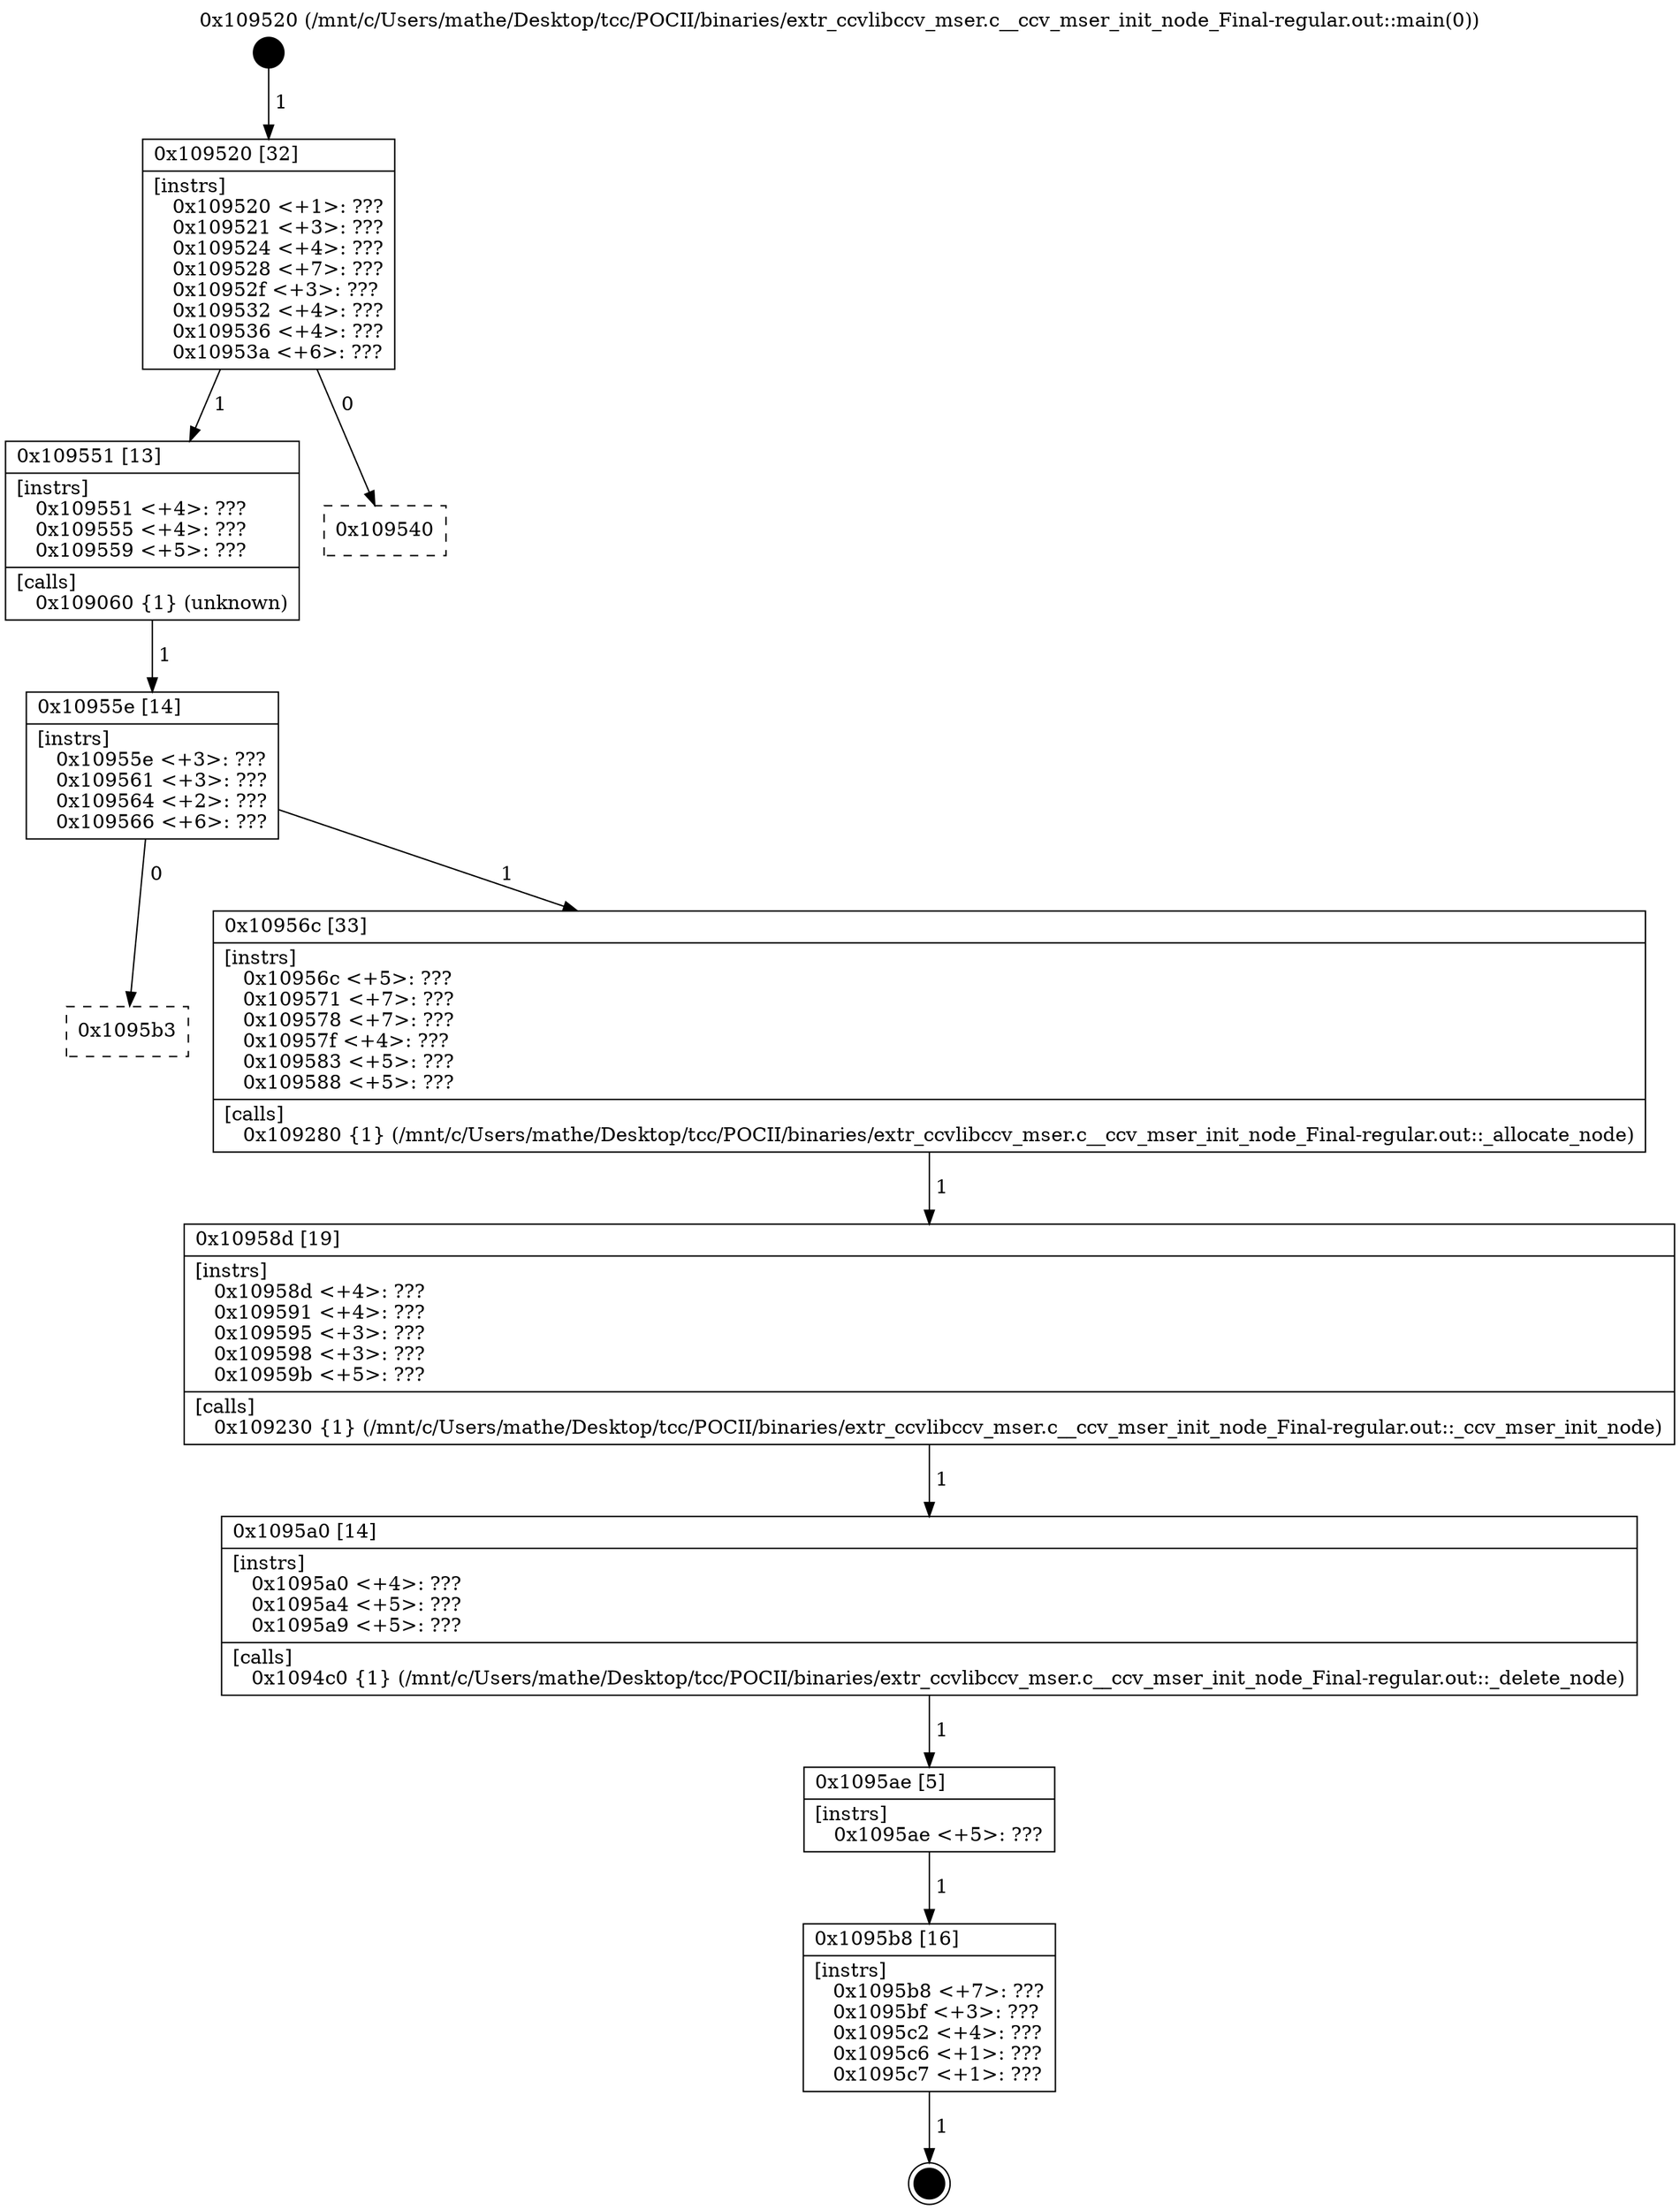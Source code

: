 digraph "0x109520" {
  label = "0x109520 (/mnt/c/Users/mathe/Desktop/tcc/POCII/binaries/extr_ccvlibccv_mser.c__ccv_mser_init_node_Final-regular.out::main(0))"
  labelloc = "t"
  node[shape=record]

  Entry [label="",width=0.3,height=0.3,shape=circle,fillcolor=black,style=filled]
  "0x109520" [label="{
     0x109520 [32]\l
     | [instrs]\l
     &nbsp;&nbsp;0x109520 \<+1\>: ???\l
     &nbsp;&nbsp;0x109521 \<+3\>: ???\l
     &nbsp;&nbsp;0x109524 \<+4\>: ???\l
     &nbsp;&nbsp;0x109528 \<+7\>: ???\l
     &nbsp;&nbsp;0x10952f \<+3\>: ???\l
     &nbsp;&nbsp;0x109532 \<+4\>: ???\l
     &nbsp;&nbsp;0x109536 \<+4\>: ???\l
     &nbsp;&nbsp;0x10953a \<+6\>: ???\l
  }"]
  "0x109551" [label="{
     0x109551 [13]\l
     | [instrs]\l
     &nbsp;&nbsp;0x109551 \<+4\>: ???\l
     &nbsp;&nbsp;0x109555 \<+4\>: ???\l
     &nbsp;&nbsp;0x109559 \<+5\>: ???\l
     | [calls]\l
     &nbsp;&nbsp;0x109060 \{1\} (unknown)\l
  }"]
  "0x109540" [label="{
     0x109540\l
  }", style=dashed]
  "0x10955e" [label="{
     0x10955e [14]\l
     | [instrs]\l
     &nbsp;&nbsp;0x10955e \<+3\>: ???\l
     &nbsp;&nbsp;0x109561 \<+3\>: ???\l
     &nbsp;&nbsp;0x109564 \<+2\>: ???\l
     &nbsp;&nbsp;0x109566 \<+6\>: ???\l
  }"]
  "0x1095b3" [label="{
     0x1095b3\l
  }", style=dashed]
  "0x10956c" [label="{
     0x10956c [33]\l
     | [instrs]\l
     &nbsp;&nbsp;0x10956c \<+5\>: ???\l
     &nbsp;&nbsp;0x109571 \<+7\>: ???\l
     &nbsp;&nbsp;0x109578 \<+7\>: ???\l
     &nbsp;&nbsp;0x10957f \<+4\>: ???\l
     &nbsp;&nbsp;0x109583 \<+5\>: ???\l
     &nbsp;&nbsp;0x109588 \<+5\>: ???\l
     | [calls]\l
     &nbsp;&nbsp;0x109280 \{1\} (/mnt/c/Users/mathe/Desktop/tcc/POCII/binaries/extr_ccvlibccv_mser.c__ccv_mser_init_node_Final-regular.out::_allocate_node)\l
  }"]
  Exit [label="",width=0.3,height=0.3,shape=circle,fillcolor=black,style=filled,peripheries=2]
  "0x10958d" [label="{
     0x10958d [19]\l
     | [instrs]\l
     &nbsp;&nbsp;0x10958d \<+4\>: ???\l
     &nbsp;&nbsp;0x109591 \<+4\>: ???\l
     &nbsp;&nbsp;0x109595 \<+3\>: ???\l
     &nbsp;&nbsp;0x109598 \<+3\>: ???\l
     &nbsp;&nbsp;0x10959b \<+5\>: ???\l
     | [calls]\l
     &nbsp;&nbsp;0x109230 \{1\} (/mnt/c/Users/mathe/Desktop/tcc/POCII/binaries/extr_ccvlibccv_mser.c__ccv_mser_init_node_Final-regular.out::_ccv_mser_init_node)\l
  }"]
  "0x1095a0" [label="{
     0x1095a0 [14]\l
     | [instrs]\l
     &nbsp;&nbsp;0x1095a0 \<+4\>: ???\l
     &nbsp;&nbsp;0x1095a4 \<+5\>: ???\l
     &nbsp;&nbsp;0x1095a9 \<+5\>: ???\l
     | [calls]\l
     &nbsp;&nbsp;0x1094c0 \{1\} (/mnt/c/Users/mathe/Desktop/tcc/POCII/binaries/extr_ccvlibccv_mser.c__ccv_mser_init_node_Final-regular.out::_delete_node)\l
  }"]
  "0x1095ae" [label="{
     0x1095ae [5]\l
     | [instrs]\l
     &nbsp;&nbsp;0x1095ae \<+5\>: ???\l
  }"]
  "0x1095b8" [label="{
     0x1095b8 [16]\l
     | [instrs]\l
     &nbsp;&nbsp;0x1095b8 \<+7\>: ???\l
     &nbsp;&nbsp;0x1095bf \<+3\>: ???\l
     &nbsp;&nbsp;0x1095c2 \<+4\>: ???\l
     &nbsp;&nbsp;0x1095c6 \<+1\>: ???\l
     &nbsp;&nbsp;0x1095c7 \<+1\>: ???\l
  }"]
  Entry -> "0x109520" [label=" 1"]
  "0x109520" -> "0x109551" [label=" 1"]
  "0x109520" -> "0x109540" [label=" 0"]
  "0x109551" -> "0x10955e" [label=" 1"]
  "0x10955e" -> "0x1095b3" [label=" 0"]
  "0x10955e" -> "0x10956c" [label=" 1"]
  "0x1095b8" -> Exit [label=" 1"]
  "0x10956c" -> "0x10958d" [label=" 1"]
  "0x10958d" -> "0x1095a0" [label=" 1"]
  "0x1095a0" -> "0x1095ae" [label=" 1"]
  "0x1095ae" -> "0x1095b8" [label=" 1"]
}
